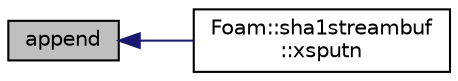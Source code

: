 digraph "append"
{
  bgcolor="transparent";
  edge [fontname="Helvetica",fontsize="10",labelfontname="Helvetica",labelfontsize="10"];
  node [fontname="Helvetica",fontsize="10",shape=record];
  rankdir="LR";
  Node1 [label="append",height=0.2,width=0.4,color="black", fillcolor="grey75", style="filled", fontcolor="black"];
  Node1 -> Node2 [dir="back",color="midnightblue",fontsize="10",style="solid",fontname="Helvetica"];
  Node2 [label="Foam::sha1streambuf\l::xsputn",height=0.2,width=0.4,color="black",URL="$a02286.html#a3e08557f2f0ad48bd727021a9e2b8984",tooltip="Process unbuffered. "];
}
